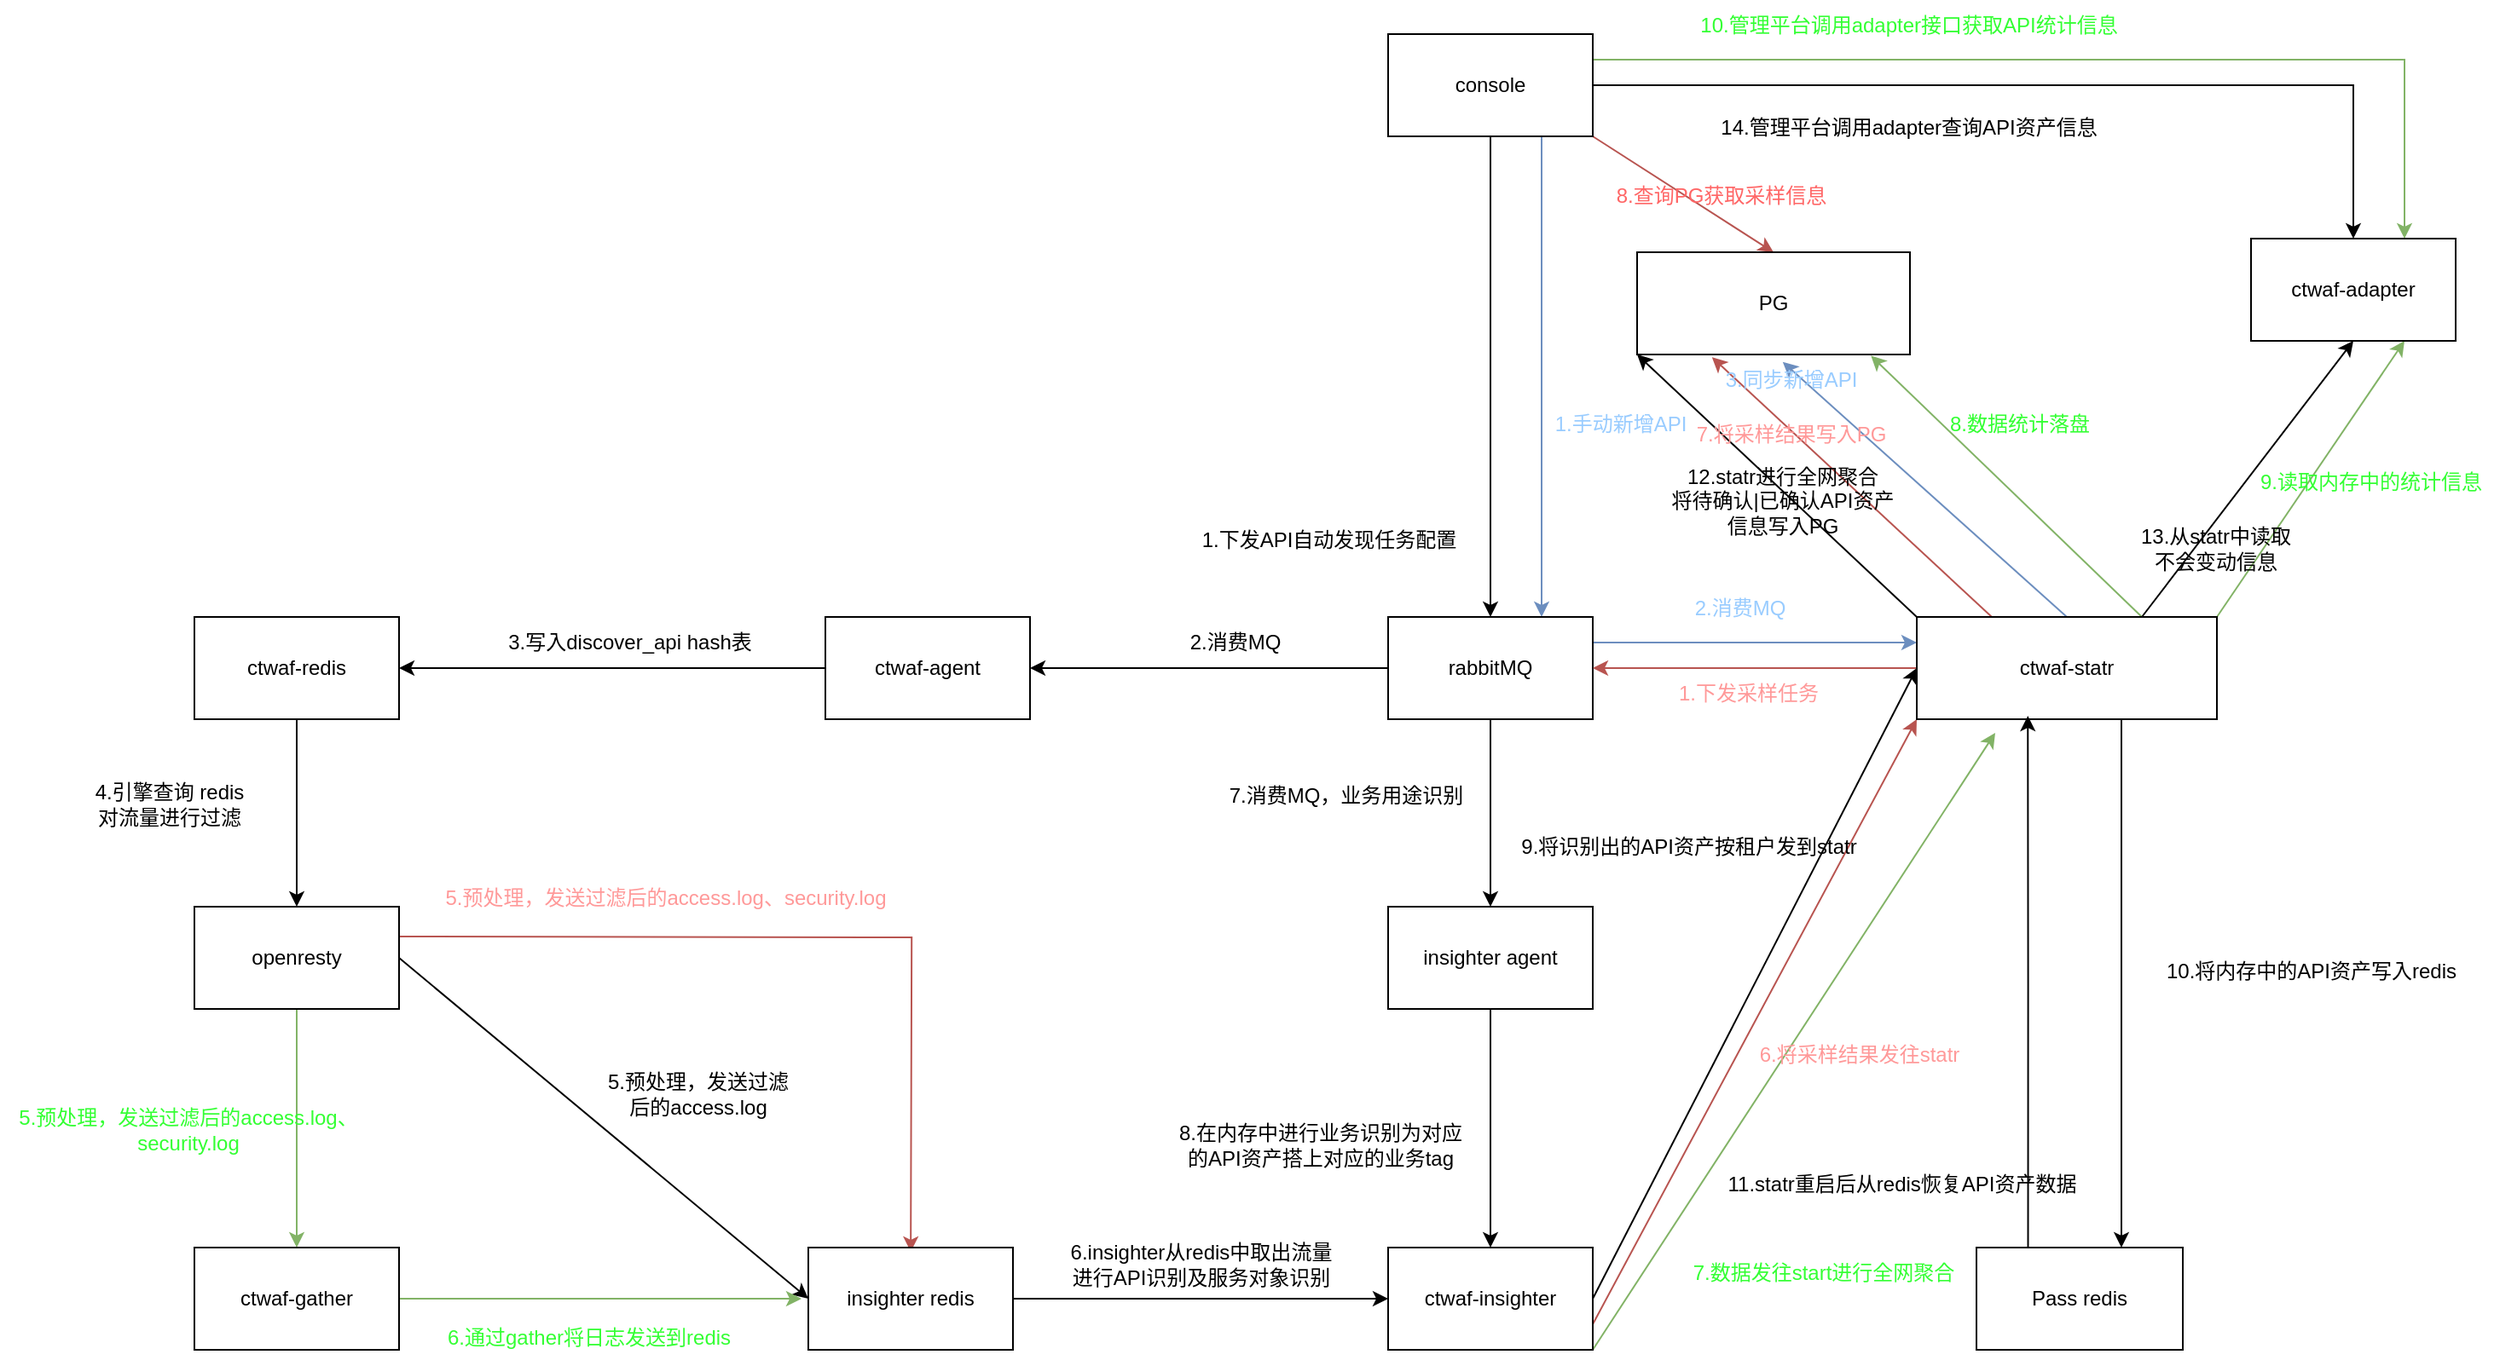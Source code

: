<mxfile version="24.8.6">
  <diagram name="第 1 页" id="9oLcChZLBmCLIfF3ptJM">
    <mxGraphModel dx="1485" dy="655" grid="1" gridSize="10" guides="1" tooltips="1" connect="1" arrows="1" fold="1" page="1" pageScale="1" pageWidth="1920" pageHeight="1200" math="0" shadow="0">
      <root>
        <mxCell id="0" />
        <mxCell id="1" parent="0" />
        <mxCell id="ly4h5jfgBfxPe-2GgAdj-17" style="edgeStyle=orthogonalEdgeStyle;rounded=0;orthogonalLoop=1;jettySize=auto;html=1;exitX=0.5;exitY=1;exitDx=0;exitDy=0;entryX=0.5;entryY=0;entryDx=0;entryDy=0;" parent="1" source="ly4h5jfgBfxPe-2GgAdj-1" target="ly4h5jfgBfxPe-2GgAdj-2" edge="1">
          <mxGeometry relative="1" as="geometry" />
        </mxCell>
        <mxCell id="ly4h5jfgBfxPe-2GgAdj-1" value="ctwaf-redis" style="rounded=0;whiteSpace=wrap;html=1;" parent="1" vertex="1">
          <mxGeometry x="154" y="392" width="120" height="60" as="geometry" />
        </mxCell>
        <mxCell id="ly4h5jfgBfxPe-2GgAdj-48" style="rounded=0;orthogonalLoop=1;jettySize=auto;html=1;exitX=1;exitY=0.5;exitDx=0;exitDy=0;entryX=0;entryY=0.5;entryDx=0;entryDy=0;" parent="1" source="ly4h5jfgBfxPe-2GgAdj-2" target="ly4h5jfgBfxPe-2GgAdj-19" edge="1">
          <mxGeometry relative="1" as="geometry" />
        </mxCell>
        <mxCell id="KrRgjkXAATxuMhb4QZNn-29" style="edgeStyle=orthogonalEdgeStyle;rounded=0;orthogonalLoop=1;jettySize=auto;html=1;exitX=1;exitY=0.25;exitDx=0;exitDy=0;fillColor=#f8cecc;strokeColor=#b85450;" edge="1" parent="1">
          <mxGeometry relative="1" as="geometry">
            <mxPoint x="274.0" y="579.5" as="sourcePoint" />
            <mxPoint x="574.059" y="764.5" as="targetPoint" />
          </mxGeometry>
        </mxCell>
        <mxCell id="KrRgjkXAATxuMhb4QZNn-55" style="edgeStyle=orthogonalEdgeStyle;rounded=0;orthogonalLoop=1;jettySize=auto;html=1;exitX=0.5;exitY=1;exitDx=0;exitDy=0;fillColor=#d5e8d4;strokeColor=#82b366;" edge="1" parent="1" source="ly4h5jfgBfxPe-2GgAdj-2" target="ly4h5jfgBfxPe-2GgAdj-23">
          <mxGeometry relative="1" as="geometry" />
        </mxCell>
        <mxCell id="ly4h5jfgBfxPe-2GgAdj-2" value="openresty" style="rounded=0;whiteSpace=wrap;html=1;" parent="1" vertex="1">
          <mxGeometry x="154" y="562" width="120" height="60" as="geometry" />
        </mxCell>
        <mxCell id="ly4h5jfgBfxPe-2GgAdj-8" style="edgeStyle=orthogonalEdgeStyle;rounded=0;orthogonalLoop=1;jettySize=auto;html=1;exitX=0.5;exitY=1;exitDx=0;exitDy=0;entryX=0.5;entryY=0;entryDx=0;entryDy=0;" parent="1" source="ly4h5jfgBfxPe-2GgAdj-3" target="ly4h5jfgBfxPe-2GgAdj-5" edge="1">
          <mxGeometry relative="1" as="geometry" />
        </mxCell>
        <mxCell id="KrRgjkXAATxuMhb4QZNn-24" style="edgeStyle=orthogonalEdgeStyle;rounded=0;orthogonalLoop=1;jettySize=auto;html=1;exitX=1;exitY=0.5;exitDx=0;exitDy=0;" edge="1" parent="1" source="ly4h5jfgBfxPe-2GgAdj-3" target="ly4h5jfgBfxPe-2GgAdj-43">
          <mxGeometry relative="1" as="geometry" />
        </mxCell>
        <mxCell id="KrRgjkXAATxuMhb4QZNn-37" style="edgeStyle=orthogonalEdgeStyle;rounded=0;orthogonalLoop=1;jettySize=auto;html=1;exitX=0.75;exitY=1;exitDx=0;exitDy=0;entryX=0.75;entryY=0;entryDx=0;entryDy=0;fillColor=#dae8fc;strokeColor=#6c8ebf;" edge="1" parent="1" source="ly4h5jfgBfxPe-2GgAdj-3" target="ly4h5jfgBfxPe-2GgAdj-5">
          <mxGeometry relative="1" as="geometry" />
        </mxCell>
        <mxCell id="KrRgjkXAATxuMhb4QZNn-68" style="edgeStyle=orthogonalEdgeStyle;rounded=0;orthogonalLoop=1;jettySize=auto;html=1;exitX=1;exitY=0.25;exitDx=0;exitDy=0;entryX=0.75;entryY=0;entryDx=0;entryDy=0;fillColor=#d5e8d4;strokeColor=#82b366;" edge="1" parent="1" source="ly4h5jfgBfxPe-2GgAdj-3" target="ly4h5jfgBfxPe-2GgAdj-43">
          <mxGeometry relative="1" as="geometry" />
        </mxCell>
        <mxCell id="KrRgjkXAATxuMhb4QZNn-70" style="rounded=0;orthogonalLoop=1;jettySize=auto;html=1;exitX=1;exitY=1;exitDx=0;exitDy=0;entryX=0.5;entryY=0;entryDx=0;entryDy=0;fillColor=#f8cecc;strokeColor=#b85450;" edge="1" parent="1" source="ly4h5jfgBfxPe-2GgAdj-3" target="ly4h5jfgBfxPe-2GgAdj-40">
          <mxGeometry relative="1" as="geometry" />
        </mxCell>
        <mxCell id="ly4h5jfgBfxPe-2GgAdj-3" value="console" style="rounded=0;whiteSpace=wrap;html=1;" parent="1" vertex="1">
          <mxGeometry x="854" y="50" width="120" height="60" as="geometry" />
        </mxCell>
        <mxCell id="ly4h5jfgBfxPe-2GgAdj-9" style="edgeStyle=orthogonalEdgeStyle;rounded=0;orthogonalLoop=1;jettySize=auto;html=1;exitX=0;exitY=0.5;exitDx=0;exitDy=0;entryX=1;entryY=0.5;entryDx=0;entryDy=0;" parent="1" source="ly4h5jfgBfxPe-2GgAdj-5" target="ly4h5jfgBfxPe-2GgAdj-6" edge="1">
          <mxGeometry relative="1" as="geometry" />
        </mxCell>
        <mxCell id="ly4h5jfgBfxPe-2GgAdj-21" style="edgeStyle=orthogonalEdgeStyle;rounded=0;orthogonalLoop=1;jettySize=auto;html=1;exitX=0.5;exitY=1;exitDx=0;exitDy=0;entryX=0.5;entryY=0;entryDx=0;entryDy=0;" parent="1" source="ly4h5jfgBfxPe-2GgAdj-5" target="ly4h5jfgBfxPe-2GgAdj-20" edge="1">
          <mxGeometry relative="1" as="geometry" />
        </mxCell>
        <mxCell id="KrRgjkXAATxuMhb4QZNn-44" style="edgeStyle=orthogonalEdgeStyle;rounded=0;orthogonalLoop=1;jettySize=auto;html=1;exitX=1;exitY=0.25;exitDx=0;exitDy=0;entryX=0;entryY=0.25;entryDx=0;entryDy=0;fillColor=#dae8fc;strokeColor=#6c8ebf;" edge="1" parent="1" source="ly4h5jfgBfxPe-2GgAdj-5" target="ly4h5jfgBfxPe-2GgAdj-37">
          <mxGeometry relative="1" as="geometry" />
        </mxCell>
        <mxCell id="ly4h5jfgBfxPe-2GgAdj-5" value="rabbitMQ" style="rounded=0;whiteSpace=wrap;html=1;" parent="1" vertex="1">
          <mxGeometry x="854" y="392" width="120" height="60" as="geometry" />
        </mxCell>
        <mxCell id="ly4h5jfgBfxPe-2GgAdj-12" style="edgeStyle=orthogonalEdgeStyle;rounded=0;orthogonalLoop=1;jettySize=auto;html=1;exitX=0;exitY=0.5;exitDx=0;exitDy=0;entryX=1;entryY=0.5;entryDx=0;entryDy=0;" parent="1" source="ly4h5jfgBfxPe-2GgAdj-6" target="ly4h5jfgBfxPe-2GgAdj-1" edge="1">
          <mxGeometry relative="1" as="geometry" />
        </mxCell>
        <mxCell id="ly4h5jfgBfxPe-2GgAdj-6" value="ctwaf-agent" style="rounded=0;whiteSpace=wrap;html=1;" parent="1" vertex="1">
          <mxGeometry x="524" y="392" width="120" height="60" as="geometry" />
        </mxCell>
        <mxCell id="ly4h5jfgBfxPe-2GgAdj-10" value="1.下发API自动发现任务配置&lt;span style=&quot;color: rgba(0, 0, 0, 0); font-family: monospace; font-size: 0px; text-align: start;&quot;&gt;%3CmxGraphModel%3E%3Croot%3E%3CmxCell%20id%3D%220%22%2F%3E%3CmxCell%20id%3D%221%22%20parent%3D%220%22%2F%3E%3CmxCell%20id%3D%222%22%20value%3D%22ctwaf-redis%22%20style%3D%22rounded%3D0%3BwhiteSpace%3Dwrap%3Bhtml%3D1%3B%22%20vertex%3D%221%22%20parent%3D%221%22%3E%3CmxGeometry%20x%3D%22160%22%20y%3D%22160%22%20width%3D%22120%22%20height%3D%2260%22%20as%3D%22geometry%22%2F%3E%3C%2FmxCell%3E%3C%2Froot%3E%3C%2FmxGraphModel%3E&lt;/span&gt;&lt;span style=&quot;color: rgba(0, 0, 0, 0); font-family: monospace; font-size: 0px; text-align: start;&quot;&gt;%3CmxGraphModel%3E%3Croot%3E%3CmxCell%20id%3D%220%22%2F%3E%3CmxCell%20id%3D%221%22%20parent%3D%220%22%2F%3E%3CmxCell%20id%3D%222%22%20value%3D%22ctwaf-redis%22%20style%3D%22rounded%3D0%3BwhiteSpace%3Dwrap%3Bhtml%3D1%3B%22%20vertex%3D%221%22%20parent%3D%221%22%3E%3CmxGeometry%20x%3D%22160%22%20y%3D%22160%22%20width%3D%22120%22%20height%3D%2260%22%20as%3D%22geometry%22%2F%3E%3C%2FmxCell%3E%3C%2Froot%3E%3C%2FmxGraphModel%3E&lt;/span&gt;" style="text;html=1;align=center;verticalAlign=middle;resizable=0;points=[];autosize=1;strokeColor=none;fillColor=none;" parent="1" vertex="1">
          <mxGeometry x="734" y="332" width="170" height="30" as="geometry" />
        </mxCell>
        <mxCell id="ly4h5jfgBfxPe-2GgAdj-11" value="2.消费MQ" style="text;html=1;align=center;verticalAlign=middle;resizable=0;points=[];autosize=1;strokeColor=none;fillColor=none;" parent="1" vertex="1">
          <mxGeometry x="724" y="392" width="80" height="30" as="geometry" />
        </mxCell>
        <mxCell id="ly4h5jfgBfxPe-2GgAdj-13" value="3.写入discover_api&amp;nbsp;&lt;span style=&quot;background-color: initial;&quot;&gt;hash表&lt;/span&gt;" style="text;html=1;align=center;verticalAlign=middle;resizable=0;points=[];autosize=1;strokeColor=none;fillColor=none;" parent="1" vertex="1">
          <mxGeometry x="324" y="392" width="170" height="30" as="geometry" />
        </mxCell>
        <mxCell id="ly4h5jfgBfxPe-2GgAdj-16" value="4.引擎查询 redis&lt;div&gt;对流量进行过滤&lt;/div&gt;" style="text;html=1;align=center;verticalAlign=middle;resizable=0;points=[];autosize=1;strokeColor=none;fillColor=none;" parent="1" vertex="1">
          <mxGeometry x="84" y="482" width="110" height="40" as="geometry" />
        </mxCell>
        <mxCell id="KrRgjkXAATxuMhb4QZNn-1" style="rounded=0;orthogonalLoop=1;jettySize=auto;html=1;exitX=1;exitY=0.5;exitDx=0;exitDy=0;entryX=0;entryY=0.5;entryDx=0;entryDy=0;" edge="1" parent="1" source="ly4h5jfgBfxPe-2GgAdj-18" target="ly4h5jfgBfxPe-2GgAdj-37">
          <mxGeometry relative="1" as="geometry" />
        </mxCell>
        <mxCell id="KrRgjkXAATxuMhb4QZNn-36" style="rounded=0;orthogonalLoop=1;jettySize=auto;html=1;exitX=1;exitY=0.75;exitDx=0;exitDy=0;entryX=0;entryY=1;entryDx=0;entryDy=0;fillColor=#f8cecc;strokeColor=#b85450;" edge="1" parent="1" source="ly4h5jfgBfxPe-2GgAdj-18" target="ly4h5jfgBfxPe-2GgAdj-37">
          <mxGeometry relative="1" as="geometry" />
        </mxCell>
        <mxCell id="KrRgjkXAATxuMhb4QZNn-60" style="rounded=0;orthogonalLoop=1;jettySize=auto;html=1;exitX=1;exitY=1;exitDx=0;exitDy=0;fillColor=#d5e8d4;strokeColor=#82b366;" edge="1" parent="1" source="ly4h5jfgBfxPe-2GgAdj-18">
          <mxGeometry relative="1" as="geometry">
            <mxPoint x="1210" y="460" as="targetPoint" />
          </mxGeometry>
        </mxCell>
        <mxCell id="ly4h5jfgBfxPe-2GgAdj-18" value="ctwaf-insighter" style="rounded=0;whiteSpace=wrap;html=1;" parent="1" vertex="1">
          <mxGeometry x="854" y="762" width="120" height="60" as="geometry" />
        </mxCell>
        <mxCell id="ly4h5jfgBfxPe-2GgAdj-28" style="edgeStyle=orthogonalEdgeStyle;rounded=0;orthogonalLoop=1;jettySize=auto;html=1;exitX=1;exitY=0.5;exitDx=0;exitDy=0;entryX=0;entryY=0.5;entryDx=0;entryDy=0;" parent="1" source="ly4h5jfgBfxPe-2GgAdj-19" target="ly4h5jfgBfxPe-2GgAdj-18" edge="1">
          <mxGeometry relative="1" as="geometry" />
        </mxCell>
        <mxCell id="ly4h5jfgBfxPe-2GgAdj-19" value="insighter redis" style="rounded=0;whiteSpace=wrap;html=1;" parent="1" vertex="1">
          <mxGeometry x="514" y="762" width="120" height="60" as="geometry" />
        </mxCell>
        <mxCell id="ly4h5jfgBfxPe-2GgAdj-32" style="edgeStyle=orthogonalEdgeStyle;rounded=0;orthogonalLoop=1;jettySize=auto;html=1;exitX=0.5;exitY=1;exitDx=0;exitDy=0;" parent="1" source="ly4h5jfgBfxPe-2GgAdj-20" target="ly4h5jfgBfxPe-2GgAdj-18" edge="1">
          <mxGeometry relative="1" as="geometry" />
        </mxCell>
        <mxCell id="ly4h5jfgBfxPe-2GgAdj-20" value="insighter agent" style="rounded=0;whiteSpace=wrap;html=1;" parent="1" vertex="1">
          <mxGeometry x="854" y="562" width="120" height="60" as="geometry" />
        </mxCell>
        <mxCell id="ly4h5jfgBfxPe-2GgAdj-22" value="7.消费MQ，业务&lt;span style=&quot;color: rgba(0, 0, 0, 0); font-family: monospace; font-size: 0px; text-align: start;&quot;&gt;%3CmxGraphModel%3E%3Croot%3E%3CmxCell%20id%3D%220%22%2F%3E%3CmxCell%20id%3D%221%22%20parent%3D%220%22%2F%3E%3CmxCell%20id%3D%222%22%20value%3D%226.%E5%90%84%E8%8A%82%E7%82%B9gather%E5%B0%86%E5%AF%B9%E5%BA%94tenantId%E7%9A%84%E6%B5%81%E9%87%8F%E4%BF%A1%E6%81%AF%26lt%3Bdiv%26gt%3B%26lt%3Bspan%20style%3D%26quot%3Bbackground-color%3A%20initial%3B%26quot%3B%26gt%3B%E5%AD%98%E5%82%A8%E5%88%B0%E4%BB%A5tenantId%E4%B8%BAkey%E7%9A%84redis%E4%B8%AD%26lt%3B%2Fspan%26gt%3B%26lt%3B%2Fdiv%26gt%3B%22%20style%3D%22text%3Bhtml%3D1%3Balign%3Dcenter%3BverticalAlign%3Dmiddle%3Bresizable%3D0%3Bpoints%3D%5B%5D%3Bautosize%3D1%3BstrokeColor%3Dnone%3BfillColor%3Dnone%3B%22%20vertex%3D%221%22%20parent%3D%221%22%3E%3CmxGeometry%20x%3D%22310%22%20y%3D%22530%22%20width%3D%22240%22%20height%3D%2240%22%20as%3D%22geometry%22%2F%3E%3C%2FmxCell%3E%3C%2Froot%3E%3C%2FmxGraphModel%3E&lt;/span&gt;用途识别" style="text;html=1;align=center;verticalAlign=middle;resizable=0;points=[];autosize=1;strokeColor=none;fillColor=none;" parent="1" vertex="1">
          <mxGeometry x="749" y="482" width="160" height="30" as="geometry" />
        </mxCell>
        <mxCell id="KrRgjkXAATxuMhb4QZNn-56" style="edgeStyle=orthogonalEdgeStyle;rounded=0;orthogonalLoop=1;jettySize=auto;html=1;exitX=1;exitY=0.5;exitDx=0;exitDy=0;fillColor=#d5e8d4;strokeColor=#82b366;" edge="1" parent="1" source="ly4h5jfgBfxPe-2GgAdj-23">
          <mxGeometry relative="1" as="geometry">
            <mxPoint x="510" y="792" as="targetPoint" />
          </mxGeometry>
        </mxCell>
        <mxCell id="ly4h5jfgBfxPe-2GgAdj-23" value="ctwaf-gather" style="rounded=0;whiteSpace=wrap;html=1;" parent="1" vertex="1">
          <mxGeometry x="154" y="762" width="120" height="60" as="geometry" />
        </mxCell>
        <mxCell id="ly4h5jfgBfxPe-2GgAdj-25" value="5.预处理，发送过滤&lt;div&gt;后&lt;span style=&quot;background-color: initial;&quot;&gt;的&lt;/span&gt;&lt;span style=&quot;background-color: initial;&quot;&gt;access.log&lt;/span&gt;&lt;/div&gt;" style="text;html=1;align=center;verticalAlign=middle;resizable=0;points=[];autosize=1;strokeColor=none;fillColor=none;" parent="1" vertex="1">
          <mxGeometry x="384" y="652" width="130" height="40" as="geometry" />
        </mxCell>
        <mxCell id="ly4h5jfgBfxPe-2GgAdj-29" value="6.insighter从redis中取出&lt;span style=&quot;background-color: initial;&quot;&gt;流量&lt;/span&gt;&lt;div&gt;&lt;span style=&quot;background-color: initial;&quot;&gt;进行API识别及服务对象识别&lt;/span&gt;&lt;/div&gt;" style="text;html=1;align=center;verticalAlign=middle;resizable=0;points=[];autosize=1;strokeColor=none;fillColor=none;" parent="1" vertex="1">
          <mxGeometry x="654" y="752" width="180" height="40" as="geometry" />
        </mxCell>
        <mxCell id="ly4h5jfgBfxPe-2GgAdj-33" value="8.在内存中进行业务识别为对应&lt;div&gt;的API资产搭上对应的业务tag&lt;br&gt;&lt;/div&gt;" style="text;html=1;align=center;verticalAlign=middle;resizable=0;points=[];autosize=1;strokeColor=none;fillColor=none;" parent="1" vertex="1">
          <mxGeometry x="719" y="682" width="190" height="40" as="geometry" />
        </mxCell>
        <mxCell id="ly4h5jfgBfxPe-2GgAdj-34" value="Pass redis" style="rounded=0;whiteSpace=wrap;html=1;" parent="1" vertex="1">
          <mxGeometry x="1199" y="762" width="121" height="60" as="geometry" />
        </mxCell>
        <mxCell id="ly4h5jfgBfxPe-2GgAdj-36" value="9.将识别出的API资产按租户发到statr" style="text;html=1;align=center;verticalAlign=middle;resizable=0;points=[];autosize=1;strokeColor=none;fillColor=none;rotation=0;" parent="1" vertex="1">
          <mxGeometry x="920" y="512" width="220" height="30" as="geometry" />
        </mxCell>
        <mxCell id="KrRgjkXAATxuMhb4QZNn-19" style="rounded=0;orthogonalLoop=1;jettySize=auto;html=1;exitX=0;exitY=0;exitDx=0;exitDy=0;entryX=0;entryY=1;entryDx=0;entryDy=0;" edge="1" parent="1" source="ly4h5jfgBfxPe-2GgAdj-37" target="ly4h5jfgBfxPe-2GgAdj-40">
          <mxGeometry relative="1" as="geometry" />
        </mxCell>
        <mxCell id="KrRgjkXAATxuMhb4QZNn-26" style="edgeStyle=orthogonalEdgeStyle;rounded=0;orthogonalLoop=1;jettySize=auto;html=1;exitX=0;exitY=0.5;exitDx=0;exitDy=0;entryX=1;entryY=0.5;entryDx=0;entryDy=0;fillColor=#f8cecc;strokeColor=#b85450;" edge="1" parent="1" source="ly4h5jfgBfxPe-2GgAdj-37" target="ly4h5jfgBfxPe-2GgAdj-5">
          <mxGeometry relative="1" as="geometry" />
        </mxCell>
        <mxCell id="KrRgjkXAATxuMhb4QZNn-34" style="rounded=0;orthogonalLoop=1;jettySize=auto;html=1;exitX=0.25;exitY=0;exitDx=0;exitDy=0;entryX=0.039;entryY=0.053;entryDx=0;entryDy=0;fillColor=#f8cecc;strokeColor=#b85450;entryPerimeter=0;" edge="1" parent="1" source="ly4h5jfgBfxPe-2GgAdj-37" target="KrRgjkXAATxuMhb4QZNn-48">
          <mxGeometry relative="1" as="geometry" />
        </mxCell>
        <mxCell id="KrRgjkXAATxuMhb4QZNn-40" style="rounded=0;orthogonalLoop=1;jettySize=auto;html=1;exitX=0.75;exitY=0;exitDx=0;exitDy=0;entryX=0.5;entryY=1;entryDx=0;entryDy=0;" edge="1" parent="1" source="ly4h5jfgBfxPe-2GgAdj-37" target="ly4h5jfgBfxPe-2GgAdj-43">
          <mxGeometry relative="1" as="geometry" />
        </mxCell>
        <mxCell id="KrRgjkXAATxuMhb4QZNn-50" style="edgeStyle=orthogonalEdgeStyle;rounded=0;orthogonalLoop=1;jettySize=auto;html=1;exitX=0.75;exitY=1;exitDx=0;exitDy=0;entryX=0.75;entryY=0;entryDx=0;entryDy=0;" edge="1" parent="1">
          <mxGeometry relative="1" as="geometry">
            <mxPoint x="1290.25" y="452" as="sourcePoint" />
            <mxPoint x="1284" y="762" as="targetPoint" />
            <Array as="points">
              <mxPoint x="1284" y="453" />
              <mxPoint x="1284" y="607" />
              <mxPoint x="1285" y="762" />
            </Array>
          </mxGeometry>
        </mxCell>
        <mxCell id="KrRgjkXAATxuMhb4QZNn-52" style="rounded=0;orthogonalLoop=1;jettySize=auto;html=1;exitX=0.5;exitY=0;exitDx=0;exitDy=0;entryX=0.454;entryY=0.147;entryDx=0;entryDy=0;entryPerimeter=0;fillColor=#dae8fc;strokeColor=#6c8ebf;" edge="1" parent="1" source="ly4h5jfgBfxPe-2GgAdj-37" target="KrRgjkXAATxuMhb4QZNn-48">
          <mxGeometry relative="1" as="geometry" />
        </mxCell>
        <mxCell id="KrRgjkXAATxuMhb4QZNn-63" style="rounded=0;orthogonalLoop=1;jettySize=auto;html=1;exitX=0.75;exitY=0;exitDx=0;exitDy=0;entryX=0.971;entryY=0.022;entryDx=0;entryDy=0;entryPerimeter=0;fillColor=#d5e8d4;strokeColor=#82b366;" edge="1" parent="1" source="ly4h5jfgBfxPe-2GgAdj-37" target="KrRgjkXAATxuMhb4QZNn-48">
          <mxGeometry relative="1" as="geometry">
            <mxPoint x="1160" y="250" as="targetPoint" />
          </mxGeometry>
        </mxCell>
        <mxCell id="KrRgjkXAATxuMhb4QZNn-65" style="rounded=0;orthogonalLoop=1;jettySize=auto;html=1;exitX=1;exitY=0;exitDx=0;exitDy=0;entryX=0.75;entryY=1;entryDx=0;entryDy=0;fillColor=#d5e8d4;strokeColor=#82b366;" edge="1" parent="1" source="ly4h5jfgBfxPe-2GgAdj-37" target="ly4h5jfgBfxPe-2GgAdj-43">
          <mxGeometry relative="1" as="geometry" />
        </mxCell>
        <mxCell id="ly4h5jfgBfxPe-2GgAdj-37" value="ctwaf-statr" style="rounded=0;whiteSpace=wrap;html=1;" parent="1" vertex="1">
          <mxGeometry x="1164" y="392" width="176" height="60" as="geometry" />
        </mxCell>
        <mxCell id="ly4h5jfgBfxPe-2GgAdj-39" value="10.将内存中的API资产写入redis" style="text;html=1;align=center;verticalAlign=middle;resizable=0;points=[];autosize=1;strokeColor=none;fillColor=none;" parent="1" vertex="1">
          <mxGeometry x="1300" y="585" width="190" height="30" as="geometry" />
        </mxCell>
        <mxCell id="ly4h5jfgBfxPe-2GgAdj-40" value="PG" style="rounded=0;whiteSpace=wrap;html=1;" parent="1" vertex="1">
          <mxGeometry x="1000" y="178" width="160" height="60" as="geometry" />
        </mxCell>
        <mxCell id="ly4h5jfgBfxPe-2GgAdj-43" value="ctwaf-adapter" style="rounded=0;whiteSpace=wrap;html=1;" parent="1" vertex="1">
          <mxGeometry x="1360" y="170" width="120" height="60" as="geometry" />
        </mxCell>
        <mxCell id="KrRgjkXAATxuMhb4QZNn-7" value="11.statr重启后从redis恢复API资产数据" style="text;html=1;align=center;verticalAlign=middle;resizable=0;points=[];autosize=1;strokeColor=none;fillColor=none;" vertex="1" parent="1">
          <mxGeometry x="1040" y="710" width="230" height="30" as="geometry" />
        </mxCell>
        <mxCell id="KrRgjkXAATxuMhb4QZNn-20" value="12.statr进行全网聚合&lt;div&gt;将待确认|已确认API资产&lt;/div&gt;&lt;div&gt;信息写入PG&lt;/div&gt;" style="text;html=1;align=center;verticalAlign=middle;resizable=0;points=[];autosize=1;strokeColor=none;fillColor=none;" vertex="1" parent="1">
          <mxGeometry x="1010" y="294" width="150" height="60" as="geometry" />
        </mxCell>
        <mxCell id="KrRgjkXAATxuMhb4QZNn-22" value="13.从statr中读取&lt;div&gt;&lt;span style=&quot;background-color: initial;&quot;&gt;不会变动信息&lt;/span&gt;&lt;/div&gt;" style="text;html=1;align=center;verticalAlign=middle;resizable=0;points=[];autosize=1;strokeColor=none;fillColor=none;" vertex="1" parent="1">
          <mxGeometry x="1284" y="332" width="110" height="40" as="geometry" />
        </mxCell>
        <mxCell id="KrRgjkXAATxuMhb4QZNn-25" value="14.管理平台调用adapter查询API资产信息" style="text;html=1;align=center;verticalAlign=middle;resizable=0;points=[];autosize=1;strokeColor=none;fillColor=none;" vertex="1" parent="1">
          <mxGeometry x="1039" y="90" width="240" height="30" as="geometry" />
        </mxCell>
        <mxCell id="KrRgjkXAATxuMhb4QZNn-27" value="&lt;font color=&quot;#ff9999&quot;&gt;1.下发采样任务&lt;/font&gt;" style="text;html=1;align=center;verticalAlign=middle;resizable=0;points=[];autosize=1;strokeColor=none;fillColor=none;" vertex="1" parent="1">
          <mxGeometry x="1010" y="422" width="110" height="30" as="geometry" />
        </mxCell>
        <mxCell id="KrRgjkXAATxuMhb4QZNn-30" value="&lt;font color=&quot;#ff9999&quot;&gt;5.预处理，发送过滤后的access.log、security.log&lt;/font&gt;" style="text;html=1;align=center;verticalAlign=middle;resizable=0;points=[];autosize=1;strokeColor=none;fillColor=none;" vertex="1" parent="1">
          <mxGeometry x="290" y="542" width="280" height="30" as="geometry" />
        </mxCell>
        <mxCell id="KrRgjkXAATxuMhb4QZNn-31" value="&lt;font color=&quot;#ff9999&quot;&gt;6.将采样结果发往statr&lt;/font&gt;" style="text;html=1;align=center;verticalAlign=middle;resizable=0;points=[];autosize=1;strokeColor=none;fillColor=none;" vertex="1" parent="1">
          <mxGeometry x="1060" y="634" width="140" height="30" as="geometry" />
        </mxCell>
        <mxCell id="KrRgjkXAATxuMhb4QZNn-33" value="&lt;font color=&quot;#ff9999&quot;&gt;7.将采样结果写入PG&lt;/font&gt;" style="text;html=1;align=center;verticalAlign=middle;resizable=0;points=[];autosize=1;strokeColor=none;fillColor=none;" vertex="1" parent="1">
          <mxGeometry x="1025" y="270" width="130" height="30" as="geometry" />
        </mxCell>
        <mxCell id="KrRgjkXAATxuMhb4QZNn-38" value="&lt;font color=&quot;#99ccff&quot;&gt;1.手动新增API&lt;/font&gt;" style="text;html=1;align=center;verticalAlign=middle;resizable=0;points=[];autosize=1;strokeColor=none;fillColor=none;" vertex="1" parent="1">
          <mxGeometry x="940" y="264" width="100" height="30" as="geometry" />
        </mxCell>
        <mxCell id="KrRgjkXAATxuMhb4QZNn-45" value="&lt;font color=&quot;#99ccff&quot;&gt;2.消费MQ&lt;/font&gt;" style="text;html=1;align=center;verticalAlign=middle;resizable=0;points=[];autosize=1;strokeColor=none;fillColor=none;" vertex="1" parent="1">
          <mxGeometry x="1020" y="372" width="80" height="30" as="geometry" />
        </mxCell>
        <mxCell id="KrRgjkXAATxuMhb4QZNn-48" value="&lt;font color=&quot;#99ccff&quot;&gt;3.同步新增API&lt;/font&gt;" style="text;html=1;align=center;verticalAlign=middle;resizable=0;points=[];autosize=1;strokeColor=none;fillColor=none;" vertex="1" parent="1">
          <mxGeometry x="1040" y="238" width="100" height="30" as="geometry" />
        </mxCell>
        <mxCell id="KrRgjkXAATxuMhb4QZNn-49" style="edgeStyle=orthogonalEdgeStyle;rounded=0;orthogonalLoop=1;jettySize=auto;html=1;exitX=0.25;exitY=0;exitDx=0;exitDy=0;entryX=0.37;entryY=0.967;entryDx=0;entryDy=0;entryPerimeter=0;" edge="1" parent="1" source="ly4h5jfgBfxPe-2GgAdj-34" target="ly4h5jfgBfxPe-2GgAdj-37">
          <mxGeometry relative="1" as="geometry" />
        </mxCell>
        <mxCell id="KrRgjkXAATxuMhb4QZNn-57" value="&lt;font color=&quot;#33ff33&quot;&gt;5.预处理，发送过滤后的access.log、&lt;/font&gt;&lt;div&gt;&lt;font color=&quot;#33ff33&quot;&gt;security.log&lt;/font&gt;&lt;/div&gt;" style="text;html=1;align=center;verticalAlign=middle;resizable=0;points=[];autosize=1;strokeColor=none;fillColor=none;" vertex="1" parent="1">
          <mxGeometry x="40" y="673" width="220" height="40" as="geometry" />
        </mxCell>
        <mxCell id="KrRgjkXAATxuMhb4QZNn-59" value="&lt;font color=&quot;#33ff33&quot;&gt;6.通过gather将日志发送到redis&lt;/font&gt;" style="text;html=1;align=center;verticalAlign=middle;resizable=0;points=[];autosize=1;strokeColor=none;fillColor=none;" vertex="1" parent="1">
          <mxGeometry x="290" y="800" width="190" height="30" as="geometry" />
        </mxCell>
        <mxCell id="KrRgjkXAATxuMhb4QZNn-61" value="&lt;font color=&quot;#33ff33&quot;&gt;7.数据发往start进行全网聚合&lt;/font&gt;" style="text;html=1;align=center;verticalAlign=middle;resizable=0;points=[];autosize=1;strokeColor=none;fillColor=none;" vertex="1" parent="1">
          <mxGeometry x="1019" y="762" width="180" height="30" as="geometry" />
        </mxCell>
        <mxCell id="KrRgjkXAATxuMhb4QZNn-64" value="&lt;font color=&quot;#33ff33&quot;&gt;8.数据统计落盘&lt;/font&gt;" style="text;html=1;align=center;verticalAlign=middle;resizable=0;points=[];autosize=1;strokeColor=none;fillColor=none;" vertex="1" parent="1">
          <mxGeometry x="1169" y="264" width="110" height="30" as="geometry" />
        </mxCell>
        <mxCell id="KrRgjkXAATxuMhb4QZNn-66" value="&lt;font color=&quot;#33ff33&quot;&gt;9.读取内存中的统计信息&lt;/font&gt;" style="text;html=1;align=center;verticalAlign=middle;resizable=0;points=[];autosize=1;strokeColor=none;fillColor=none;" vertex="1" parent="1">
          <mxGeometry x="1355" y="298" width="150" height="30" as="geometry" />
        </mxCell>
        <mxCell id="KrRgjkXAATxuMhb4QZNn-69" value="&lt;font color=&quot;#33ff33&quot;&gt;10.管理平台调用adapter接口获取API统计信息&lt;/font&gt;" style="text;html=1;align=center;verticalAlign=middle;resizable=0;points=[];autosize=1;strokeColor=none;fillColor=none;" vertex="1" parent="1">
          <mxGeometry x="1024" y="30" width="270" height="30" as="geometry" />
        </mxCell>
        <mxCell id="KrRgjkXAATxuMhb4QZNn-71" value="&lt;font color=&quot;#ff6666&quot;&gt;8.查询PG获取采样信息&lt;/font&gt;" style="text;html=1;align=center;verticalAlign=middle;resizable=0;points=[];autosize=1;strokeColor=none;fillColor=none;" vertex="1" parent="1">
          <mxGeometry x="974" y="130" width="150" height="30" as="geometry" />
        </mxCell>
      </root>
    </mxGraphModel>
  </diagram>
</mxfile>
